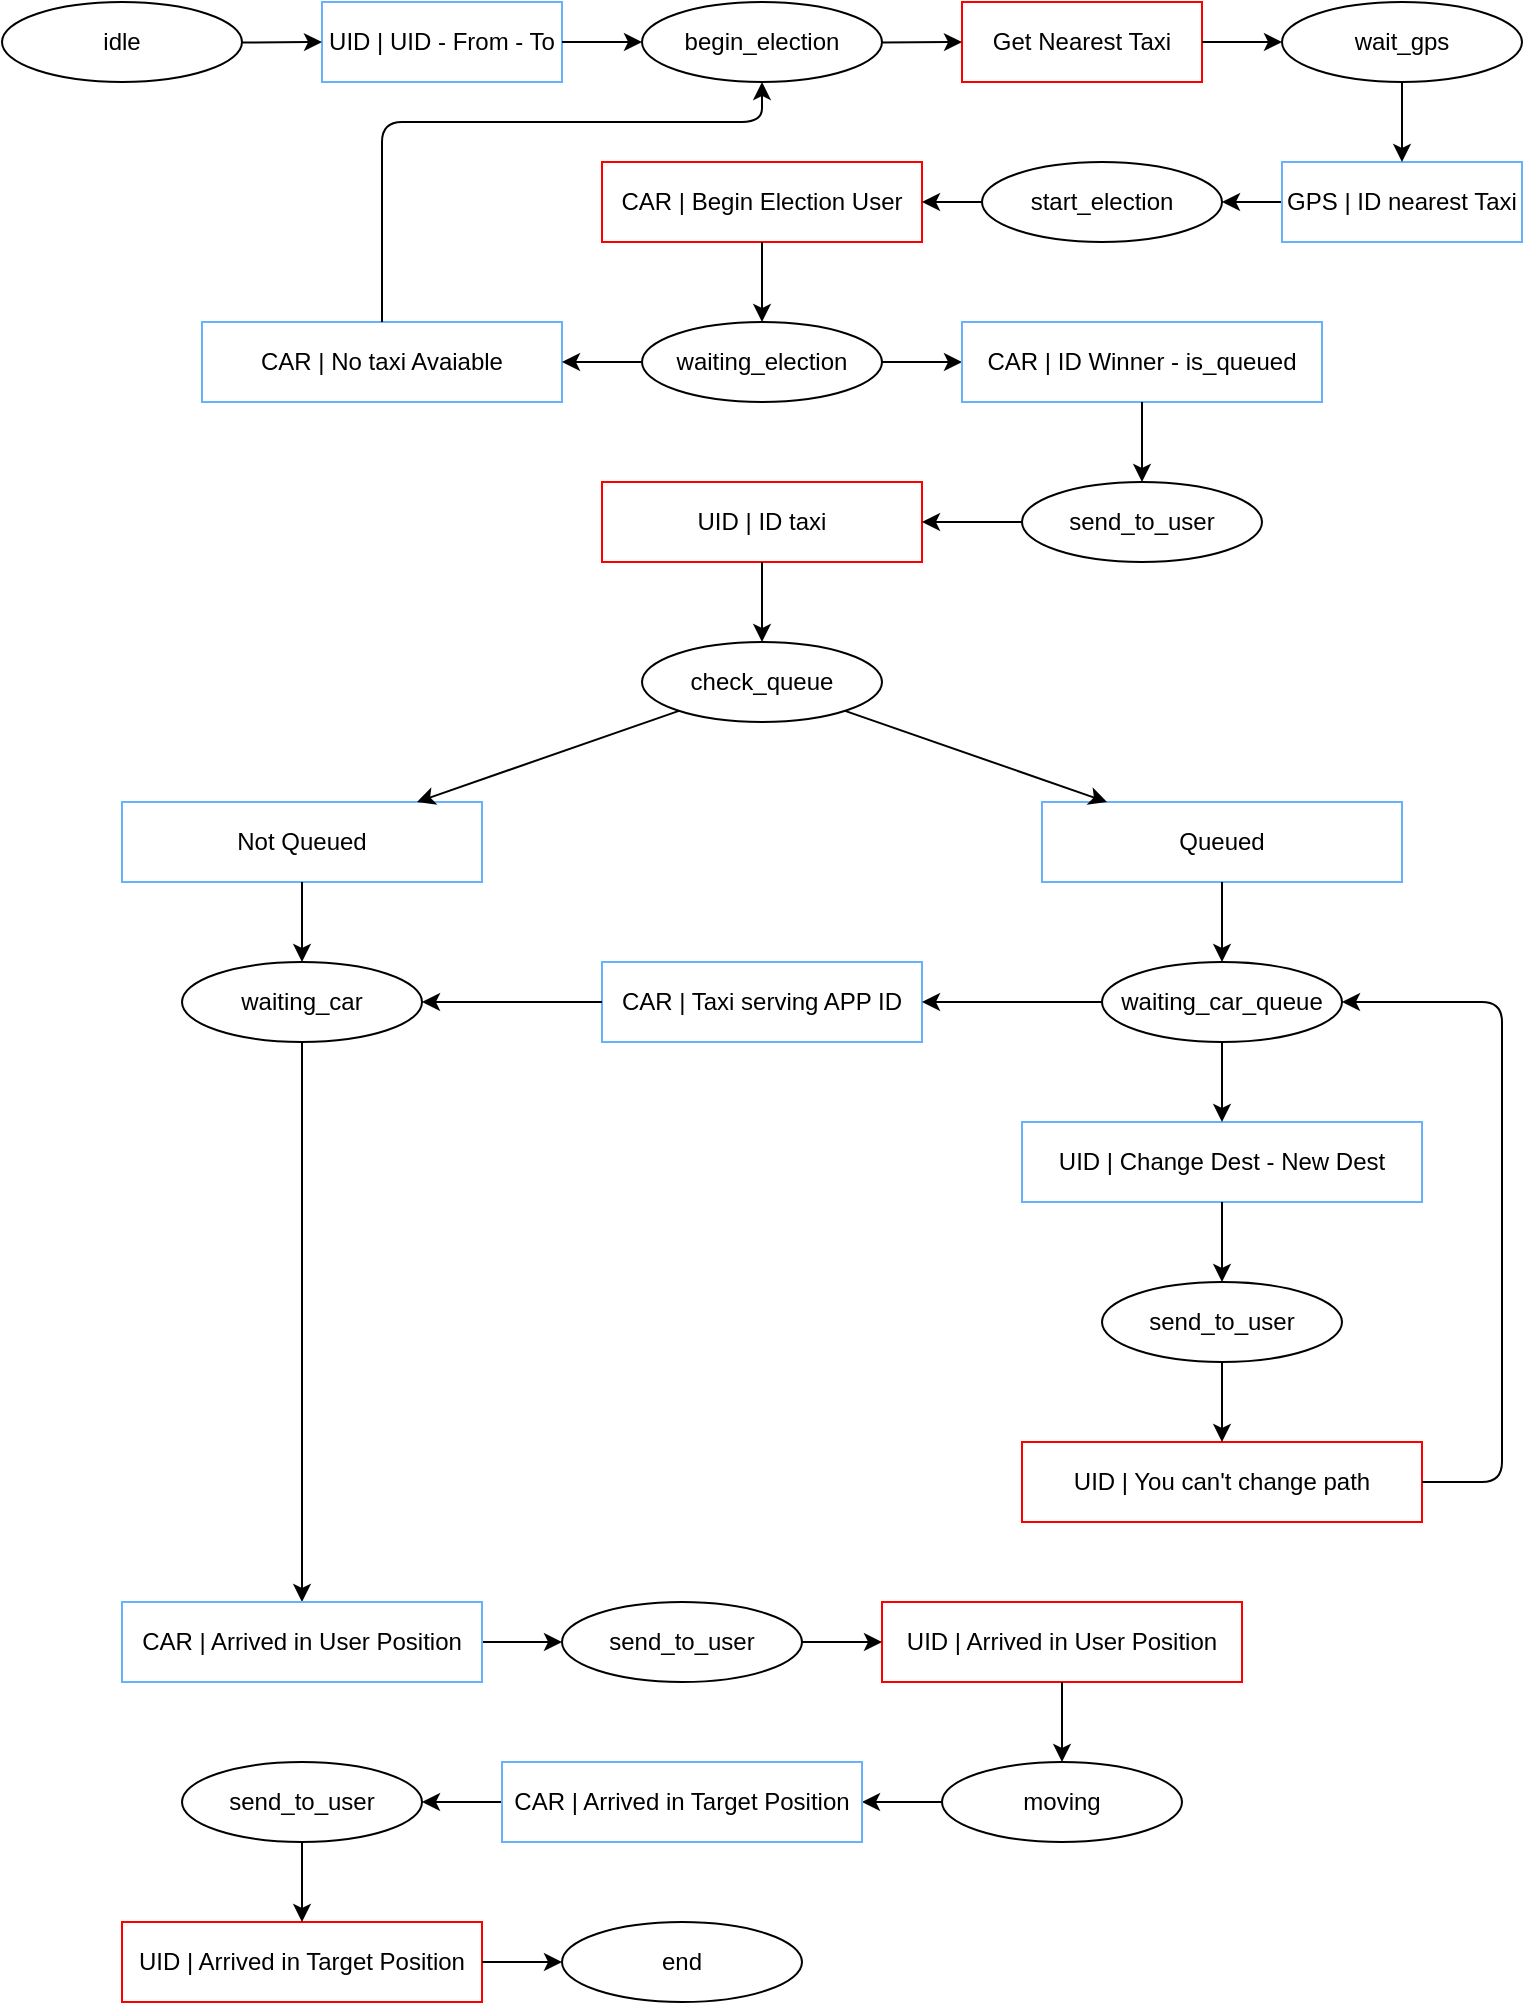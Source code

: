 <mxfile version="12.9.3" type="device"><diagram id="2KtADBZfoqObWszH4wZi" name="Page-1"><mxGraphModel dx="1086" dy="806" grid="1" gridSize="10" guides="1" tooltips="1" connect="1" arrows="1" fold="1" page="1" pageScale="1" pageWidth="827" pageHeight="1169" math="0" shadow="0"><root><mxCell id="0"/><mxCell id="1" parent="0"/><mxCell id="RQ1kDS7XPhQgV5CBLz9J-1" value="idle" style="ellipse;whiteSpace=wrap;html=1;" parent="1" vertex="1"><mxGeometry x="40" y="40" width="120" height="40" as="geometry"/></mxCell><mxCell id="RQ1kDS7XPhQgV5CBLz9J-2" value="UID | UID - From - To" style="rounded=0;whiteSpace=wrap;html=1;strokeColor=#66B2FF;" parent="1" vertex="1"><mxGeometry x="200" y="40" width="120" height="40" as="geometry"/></mxCell><mxCell id="RQ1kDS7XPhQgV5CBLz9J-3" value="begin_election" style="ellipse;whiteSpace=wrap;html=1;" parent="1" vertex="1"><mxGeometry x="360" y="40" width="120" height="40" as="geometry"/></mxCell><mxCell id="RQ1kDS7XPhQgV5CBLz9J-60" value="waiting_car" style="ellipse;whiteSpace=wrap;html=1;" parent="1" vertex="1"><mxGeometry x="130" y="520" width="120" height="40" as="geometry"/></mxCell><mxCell id="RQ1kDS7XPhQgV5CBLz9J-66" value="waiting_car_queue" style="ellipse;whiteSpace=wrap;html=1;" parent="1" vertex="1"><mxGeometry x="590" y="520" width="120" height="40" as="geometry"/></mxCell><mxCell id="RQ1kDS7XPhQgV5CBLz9J-67" value="&lt;span style=&quot;text-align: left ; white-space: nowrap&quot;&gt;CAR | Taxi serving APP ID&lt;/span&gt;" style="rounded=0;whiteSpace=wrap;html=1;strokeColor=#66B2FF;fillColor=none;" parent="1" vertex="1"><mxGeometry x="340" y="520" width="160" height="40" as="geometry"/></mxCell><mxCell id="RQ1kDS7XPhQgV5CBLz9J-93" value="&lt;span style=&quot;white-space: normal&quot;&gt;CAR | Begin Election User&lt;/span&gt;" style="rounded=0;whiteSpace=wrap;html=1;strokeColor=#FF0000;" parent="1" vertex="1"><mxGeometry x="340" y="120" width="160" height="40" as="geometry"/></mxCell><mxCell id="RQ1kDS7XPhQgV5CBLz9J-94" value="Get Nearest Taxi" style="rounded=0;whiteSpace=wrap;html=1;strokeColor=#FF0000;" parent="1" vertex="1"><mxGeometry x="520" y="40" width="120" height="40" as="geometry"/></mxCell><mxCell id="RQ1kDS7XPhQgV5CBLz9J-95" value="" style="endArrow=classic;html=1;" parent="1" source="RQ1kDS7XPhQgV5CBLz9J-3" target="RQ1kDS7XPhQgV5CBLz9J-94" edge="1"><mxGeometry width="50" height="50" relative="1" as="geometry"><mxPoint x="419" y="380" as="sourcePoint"/><mxPoint x="469" y="330" as="targetPoint"/></mxGeometry></mxCell><mxCell id="RQ1kDS7XPhQgV5CBLz9J-97" value="" style="endArrow=classic;html=1;" parent="1" source="RQ1kDS7XPhQgV5CBLz9J-104" target="RQ1kDS7XPhQgV5CBLz9J-98" edge="1"><mxGeometry width="50" height="50" relative="1" as="geometry"><mxPoint x="250" y="390" as="sourcePoint"/><mxPoint x="300" y="340" as="targetPoint"/></mxGeometry></mxCell><mxCell id="RQ1kDS7XPhQgV5CBLz9J-98" value="start_election" style="ellipse;whiteSpace=wrap;html=1;" parent="1" vertex="1"><mxGeometry x="530" y="120" width="120" height="40" as="geometry"/></mxCell><mxCell id="RQ1kDS7XPhQgV5CBLz9J-99" value="" style="endArrow=classic;html=1;" parent="1" source="RQ1kDS7XPhQgV5CBLz9J-98" target="RQ1kDS7XPhQgV5CBLz9J-93" edge="1"><mxGeometry width="50" height="50" relative="1" as="geometry"><mxPoint x="340" y="550" as="sourcePoint"/><mxPoint x="390" y="500" as="targetPoint"/></mxGeometry></mxCell><mxCell id="RQ1kDS7XPhQgV5CBLz9J-101" value="waiting_election" style="ellipse;whiteSpace=wrap;html=1;" parent="1" vertex="1"><mxGeometry x="360" y="200" width="120" height="40" as="geometry"/></mxCell><mxCell id="RQ1kDS7XPhQgV5CBLz9J-102" value="wait_gps" style="ellipse;whiteSpace=wrap;html=1;" parent="1" vertex="1"><mxGeometry x="680" y="40" width="120" height="40" as="geometry"/></mxCell><mxCell id="RQ1kDS7XPhQgV5CBLz9J-103" value="" style="endArrow=classic;html=1;" parent="1" source="RQ1kDS7XPhQgV5CBLz9J-94" target="RQ1kDS7XPhQgV5CBLz9J-102" edge="1"><mxGeometry width="50" height="50" relative="1" as="geometry"><mxPoint x="279" y="360.0" as="sourcePoint"/><mxPoint x="279" y="450" as="targetPoint"/></mxGeometry></mxCell><mxCell id="RQ1kDS7XPhQgV5CBLz9J-104" value="GPS | ID nearest Taxi" style="rounded=0;whiteSpace=wrap;html=1;strokeColor=#66B2FF;" parent="1" vertex="1"><mxGeometry x="680" y="120" width="120" height="40" as="geometry"/></mxCell><mxCell id="RQ1kDS7XPhQgV5CBLz9J-105" value="" style="endArrow=classic;html=1;" parent="1" source="RQ1kDS7XPhQgV5CBLz9J-102" target="RQ1kDS7XPhQgV5CBLz9J-104" edge="1"><mxGeometry width="50" height="50" relative="1" as="geometry"><mxPoint x="279" y="435" as="sourcePoint"/><mxPoint x="279" y="610" as="targetPoint"/></mxGeometry></mxCell><mxCell id="RQ1kDS7XPhQgV5CBLz9J-106" value="" style="endArrow=classic;html=1;" parent="1" source="RQ1kDS7XPhQgV5CBLz9J-1" target="RQ1kDS7XPhQgV5CBLz9J-2" edge="1"><mxGeometry width="50" height="50" relative="1" as="geometry"><mxPoint x="689" y="130" as="sourcePoint"/><mxPoint x="739" y="80" as="targetPoint"/></mxGeometry></mxCell><mxCell id="RQ1kDS7XPhQgV5CBLz9J-111" value="CAR | No taxi Avaiable" style="rounded=0;whiteSpace=wrap;html=1;strokeColor=#66B2FF;" parent="1" vertex="1"><mxGeometry x="140" y="200" width="180" height="40" as="geometry"/></mxCell><mxCell id="RQ1kDS7XPhQgV5CBLz9J-112" value="Not Queued" style="rounded=0;whiteSpace=wrap;html=1;strokeColor=#66B2FF;" parent="1" vertex="1"><mxGeometry x="100" y="440" width="180" height="40" as="geometry"/></mxCell><mxCell id="RQ1kDS7XPhQgV5CBLz9J-113" value="Queued" style="rounded=0;whiteSpace=wrap;html=1;strokeColor=#66B2FF;" parent="1" vertex="1"><mxGeometry x="560" y="440" width="180" height="40" as="geometry"/></mxCell><mxCell id="RQ1kDS7XPhQgV5CBLz9J-115" value="" style="endArrow=classic;html=1;" parent="1" source="RQ1kDS7XPhQgV5CBLz9J-101" target="QwRqW-eCKuW_x68E6faK-6" edge="1"><mxGeometry width="50" height="50" relative="1" as="geometry"><mxPoint x="397" y="350" as="sourcePoint"/><mxPoint x="620" y="700" as="targetPoint"/></mxGeometry></mxCell><mxCell id="RQ1kDS7XPhQgV5CBLz9J-117" value="" style="endArrow=classic;html=1;entryX=0.5;entryY=0;entryDx=0;entryDy=0;" parent="1" source="RQ1kDS7XPhQgV5CBLz9J-112" target="RQ1kDS7XPhQgV5CBLz9J-60" edge="1"><mxGeometry width="50" height="50" relative="1" as="geometry"><mxPoint x="500" y="1120" as="sourcePoint"/><mxPoint x="550" y="1070" as="targetPoint"/></mxGeometry></mxCell><mxCell id="RQ1kDS7XPhQgV5CBLz9J-118" value="" style="endArrow=classic;html=1;" parent="1" source="RQ1kDS7XPhQgV5CBLz9J-113" target="RQ1kDS7XPhQgV5CBLz9J-66" edge="1"><mxGeometry width="50" height="50" relative="1" as="geometry"><mxPoint x="590" y="1150" as="sourcePoint"/><mxPoint x="640" y="1100" as="targetPoint"/></mxGeometry></mxCell><mxCell id="RQ1kDS7XPhQgV5CBLz9J-119" value="" style="endArrow=classic;html=1;" parent="1" source="RQ1kDS7XPhQgV5CBLz9J-101" target="RQ1kDS7XPhQgV5CBLz9J-111" edge="1"><mxGeometry width="50" height="50" relative="1" as="geometry"><mxPoint x="130" y="790" as="sourcePoint"/><mxPoint x="180" y="740" as="targetPoint"/></mxGeometry></mxCell><mxCell id="RQ1kDS7XPhQgV5CBLz9J-120" value="" style="endArrow=classic;html=1;" parent="1" source="RQ1kDS7XPhQgV5CBLz9J-66" target="RQ1kDS7XPhQgV5CBLz9J-67" edge="1"><mxGeometry width="50" height="50" relative="1" as="geometry"><mxPoint x="430" y="1260" as="sourcePoint"/><mxPoint x="480" y="1210" as="targetPoint"/></mxGeometry></mxCell><mxCell id="RQ1kDS7XPhQgV5CBLz9J-121" value="" style="endArrow=classic;html=1;" parent="1" source="RQ1kDS7XPhQgV5CBLz9J-67" target="RQ1kDS7XPhQgV5CBLz9J-60" edge="1"><mxGeometry width="50" height="50" relative="1" as="geometry"><mxPoint x="450" y="1300" as="sourcePoint"/><mxPoint x="500" y="1250" as="targetPoint"/></mxGeometry></mxCell><mxCell id="RQ1kDS7XPhQgV5CBLz9J-122" value="UID | Change Dest - New Dest" style="rounded=0;whiteSpace=wrap;html=1;strokeColor=#66B2FF;fillColor=none;" parent="1" vertex="1"><mxGeometry x="550" y="600" width="200" height="40" as="geometry"/></mxCell><mxCell id="RQ1kDS7XPhQgV5CBLz9J-123" value="" style="endArrow=classic;html=1;" parent="1" source="RQ1kDS7XPhQgV5CBLz9J-66" target="RQ1kDS7XPhQgV5CBLz9J-122" edge="1"><mxGeometry width="50" height="50" relative="1" as="geometry"><mxPoint x="940" y="1260" as="sourcePoint"/><mxPoint x="990" y="1210" as="targetPoint"/></mxGeometry></mxCell><mxCell id="RQ1kDS7XPhQgV5CBLz9J-124" value="send_to_user" style="ellipse;whiteSpace=wrap;html=1;" parent="1" vertex="1"><mxGeometry x="590" y="680" width="120" height="40" as="geometry"/></mxCell><mxCell id="RQ1kDS7XPhQgV5CBLz9J-125" value="UID | You can't change path" style="rounded=0;whiteSpace=wrap;html=1;strokeColor=#FF0000;fillColor=none;" parent="1" vertex="1"><mxGeometry x="550" y="760" width="200" height="40" as="geometry"/></mxCell><mxCell id="RQ1kDS7XPhQgV5CBLz9J-126" value="" style="endArrow=classic;html=1;" parent="1" source="RQ1kDS7XPhQgV5CBLz9J-122" target="RQ1kDS7XPhQgV5CBLz9J-124" edge="1"><mxGeometry width="50" height="50" relative="1" as="geometry"><mxPoint x="960" y="1310" as="sourcePoint"/><mxPoint x="1010" y="1260" as="targetPoint"/></mxGeometry></mxCell><mxCell id="RQ1kDS7XPhQgV5CBLz9J-127" value="" style="endArrow=classic;html=1;" parent="1" source="RQ1kDS7XPhQgV5CBLz9J-125" target="RQ1kDS7XPhQgV5CBLz9J-66" edge="1"><mxGeometry width="50" height="50" relative="1" as="geometry"><mxPoint x="960" y="1300" as="sourcePoint"/><mxPoint x="1010" y="1250" as="targetPoint"/><Array as="points"><mxPoint x="790" y="780"/><mxPoint x="790" y="540"/></Array></mxGeometry></mxCell><mxCell id="RQ1kDS7XPhQgV5CBLz9J-128" value="" style="endArrow=classic;html=1;" parent="1" source="RQ1kDS7XPhQgV5CBLz9J-124" target="RQ1kDS7XPhQgV5CBLz9J-125" edge="1"><mxGeometry width="50" height="50" relative="1" as="geometry"><mxPoint x="950" y="980" as="sourcePoint"/><mxPoint x="1000" y="930" as="targetPoint"/></mxGeometry></mxCell><mxCell id="RQ1kDS7XPhQgV5CBLz9J-132" value="moving" style="ellipse;whiteSpace=wrap;html=1;strokeColor=#000000;fillColor=#ffffff;" parent="1" vertex="1"><mxGeometry x="510" y="920" width="120" height="40" as="geometry"/></mxCell><mxCell id="RQ1kDS7XPhQgV5CBLz9J-133" value="" style="endArrow=classic;html=1;" parent="1" source="RQ1kDS7XPhQgV5CBLz9J-135" target="RQ1kDS7XPhQgV5CBLz9J-140" edge="1"><mxGeometry width="50" height="50" relative="1" as="geometry"><mxPoint x="651" y="1555" as="sourcePoint"/><mxPoint x="701" y="1505" as="targetPoint"/></mxGeometry></mxCell><mxCell id="RQ1kDS7XPhQgV5CBLz9J-134" value="" style="endArrow=classic;html=1;" parent="1" source="RQ1kDS7XPhQgV5CBLz9J-60" target="RQ1kDS7XPhQgV5CBLz9J-135" edge="1"><mxGeometry width="50" height="50" relative="1" as="geometry"><mxPoint x="440" y="1125" as="sourcePoint"/><mxPoint x="541" y="1575" as="targetPoint"/></mxGeometry></mxCell><mxCell id="RQ1kDS7XPhQgV5CBLz9J-135" value="CAR | Arrived in User Position" style="rounded=0;whiteSpace=wrap;html=1;strokeColor=#66B2FF;fillColor=none;" parent="1" vertex="1"><mxGeometry x="100" y="840" width="180" height="40" as="geometry"/></mxCell><mxCell id="RQ1kDS7XPhQgV5CBLz9J-140" value="send_to_user" style="ellipse;whiteSpace=wrap;html=1;" parent="1" vertex="1"><mxGeometry x="320" y="840" width="120" height="40" as="geometry"/></mxCell><mxCell id="RQ1kDS7XPhQgV5CBLz9J-141" value="UID | Arrived in User Position" style="rounded=0;whiteSpace=wrap;html=1;strokeColor=#FF0000;fillColor=none;" parent="1" vertex="1"><mxGeometry x="480" y="840" width="180" height="40" as="geometry"/></mxCell><mxCell id="RQ1kDS7XPhQgV5CBLz9J-142" value="" style="endArrow=classic;html=1;" parent="1" source="RQ1kDS7XPhQgV5CBLz9J-140" target="RQ1kDS7XPhQgV5CBLz9J-141" edge="1"><mxGeometry width="50" height="50" relative="1" as="geometry"><mxPoint x="346.5" y="1115" as="sourcePoint"/><mxPoint x="396.5" y="1065" as="targetPoint"/></mxGeometry></mxCell><mxCell id="RQ1kDS7XPhQgV5CBLz9J-144" value="" style="endArrow=classic;html=1;" parent="1" source="RQ1kDS7XPhQgV5CBLz9J-141" target="RQ1kDS7XPhQgV5CBLz9J-132" edge="1"><mxGeometry width="50" height="50" relative="1" as="geometry"><mxPoint x="700" y="1355" as="sourcePoint"/><mxPoint x="750" y="1305" as="targetPoint"/></mxGeometry></mxCell><mxCell id="RQ1kDS7XPhQgV5CBLz9J-145" value="end" style="ellipse;whiteSpace=wrap;html=1;strokeColor=#000000;fillColor=#ffffff;" parent="1" vertex="1"><mxGeometry x="320" y="1000" width="120" height="40" as="geometry"/></mxCell><mxCell id="RQ1kDS7XPhQgV5CBLz9J-146" value="" style="endArrow=classic;html=1;" parent="1" source="RQ1kDS7XPhQgV5CBLz9J-148" target="RQ1kDS7XPhQgV5CBLz9J-149" edge="1"><mxGeometry width="50" height="50" relative="1" as="geometry"><mxPoint x="553" y="1755" as="sourcePoint"/><mxPoint x="603" y="1705" as="targetPoint"/></mxGeometry></mxCell><mxCell id="RQ1kDS7XPhQgV5CBLz9J-147" value="" style="endArrow=classic;html=1;" parent="1" source="RQ1kDS7XPhQgV5CBLz9J-132" target="RQ1kDS7XPhQgV5CBLz9J-148" edge="1"><mxGeometry width="50" height="50" relative="1" as="geometry"><mxPoint x="336" y="1205" as="sourcePoint"/><mxPoint x="443" y="1775" as="targetPoint"/></mxGeometry></mxCell><mxCell id="RQ1kDS7XPhQgV5CBLz9J-148" value="CAR | Arrived in Target Position" style="rounded=0;whiteSpace=wrap;html=1;strokeColor=#66B2FF;fillColor=none;" parent="1" vertex="1"><mxGeometry x="290" y="920" width="180" height="40" as="geometry"/></mxCell><mxCell id="RQ1kDS7XPhQgV5CBLz9J-149" value="send_to_user" style="ellipse;whiteSpace=wrap;html=1;" parent="1" vertex="1"><mxGeometry x="130" y="920" width="120" height="40" as="geometry"/></mxCell><mxCell id="RQ1kDS7XPhQgV5CBLz9J-150" value="UID | Arrived in Target Position" style="rounded=0;whiteSpace=wrap;html=1;strokeColor=#FF0000;fillColor=none;" parent="1" vertex="1"><mxGeometry x="100" y="1000" width="180" height="40" as="geometry"/></mxCell><mxCell id="RQ1kDS7XPhQgV5CBLz9J-151" value="" style="endArrow=classic;html=1;" parent="1" source="RQ1kDS7XPhQgV5CBLz9J-149" target="RQ1kDS7XPhQgV5CBLz9J-150" edge="1"><mxGeometry width="50" height="50" relative="1" as="geometry"><mxPoint x="248.5" y="1315" as="sourcePoint"/><mxPoint x="298.5" y="1265" as="targetPoint"/></mxGeometry></mxCell><mxCell id="RQ1kDS7XPhQgV5CBLz9J-152" value="" style="endArrow=classic;html=1;" parent="1" source="RQ1kDS7XPhQgV5CBLz9J-150" target="RQ1kDS7XPhQgV5CBLz9J-145" edge="1"><mxGeometry width="50" height="50" relative="1" as="geometry"><mxPoint x="602" y="1555" as="sourcePoint"/><mxPoint x="652" y="1505" as="targetPoint"/></mxGeometry></mxCell><mxCell id="3GlWOjgk_1MEvssMiYg2-3" value="" style="endArrow=classic;html=1;" parent="1" source="RQ1kDS7XPhQgV5CBLz9J-2" target="RQ1kDS7XPhQgV5CBLz9J-3" edge="1"><mxGeometry width="50" height="50" relative="1" as="geometry"><mxPoint x="250" y="200" as="sourcePoint"/><mxPoint x="300" y="150" as="targetPoint"/></mxGeometry></mxCell><mxCell id="3GlWOjgk_1MEvssMiYg2-4" value="" style="endArrow=classic;html=1;" parent="1" source="RQ1kDS7XPhQgV5CBLz9J-111" target="RQ1kDS7XPhQgV5CBLz9J-3" edge="1"><mxGeometry width="50" height="50" relative="1" as="geometry"><mxPoint x="220" y="310" as="sourcePoint"/><mxPoint x="270" y="260" as="targetPoint"/><Array as="points"><mxPoint x="230" y="100"/><mxPoint x="420" y="100"/></Array></mxGeometry></mxCell><mxCell id="3GlWOjgk_1MEvssMiYg2-5" value="" style="endArrow=classic;html=1;" parent="1" source="RQ1kDS7XPhQgV5CBLz9J-93" target="RQ1kDS7XPhQgV5CBLz9J-101" edge="1"><mxGeometry width="50" height="50" relative="1" as="geometry"><mxPoint x="590" y="330" as="sourcePoint"/><mxPoint x="640" y="280" as="targetPoint"/></mxGeometry></mxCell><mxCell id="QwRqW-eCKuW_x68E6faK-1" value="send_to_user" style="ellipse;whiteSpace=wrap;html=1;" vertex="1" parent="1"><mxGeometry x="550" y="280" width="120" height="40" as="geometry"/></mxCell><mxCell id="QwRqW-eCKuW_x68E6faK-2" value="UID | ID taxi" style="rounded=0;whiteSpace=wrap;html=1;strokeColor=#FF0000;fillColor=none;" vertex="1" parent="1"><mxGeometry x="340" y="280" width="160" height="40" as="geometry"/></mxCell><mxCell id="QwRqW-eCKuW_x68E6faK-3" value="" style="endArrow=classic;html=1;" edge="1" parent="1" source="QwRqW-eCKuW_x68E6faK-1" target="QwRqW-eCKuW_x68E6faK-2"><mxGeometry width="50" height="50" relative="1" as="geometry"><mxPoint x="720" y="660" as="sourcePoint"/><mxPoint x="770" y="610" as="targetPoint"/></mxGeometry></mxCell><mxCell id="QwRqW-eCKuW_x68E6faK-6" value="CAR | ID Winner - is_queued" style="rounded=0;whiteSpace=wrap;html=1;strokeColor=#66B2FF;" vertex="1" parent="1"><mxGeometry x="520" y="200" width="180" height="40" as="geometry"/></mxCell><mxCell id="QwRqW-eCKuW_x68E6faK-7" value="" style="endArrow=classic;html=1;" edge="1" parent="1" source="QwRqW-eCKuW_x68E6faK-6" target="QwRqW-eCKuW_x68E6faK-1"><mxGeometry width="50" height="50" relative="1" as="geometry"><mxPoint x="640" y="400" as="sourcePoint"/><mxPoint x="690" y="350" as="targetPoint"/></mxGeometry></mxCell><mxCell id="QwRqW-eCKuW_x68E6faK-8" value="check_queue" style="ellipse;whiteSpace=wrap;html=1;" vertex="1" parent="1"><mxGeometry x="360" y="360" width="120" height="40" as="geometry"/></mxCell><mxCell id="QwRqW-eCKuW_x68E6faK-9" value="" style="endArrow=classic;html=1;" edge="1" parent="1" source="QwRqW-eCKuW_x68E6faK-2" target="QwRqW-eCKuW_x68E6faK-8"><mxGeometry width="50" height="50" relative="1" as="geometry"><mxPoint x="600" y="410" as="sourcePoint"/><mxPoint x="650" y="360" as="targetPoint"/></mxGeometry></mxCell><mxCell id="QwRqW-eCKuW_x68E6faK-10" value="" style="endArrow=classic;html=1;" edge="1" parent="1" source="QwRqW-eCKuW_x68E6faK-8" target="RQ1kDS7XPhQgV5CBLz9J-112"><mxGeometry width="50" height="50" relative="1" as="geometry"><mxPoint x="280" y="500" as="sourcePoint"/><mxPoint x="330" y="450" as="targetPoint"/></mxGeometry></mxCell><mxCell id="QwRqW-eCKuW_x68E6faK-11" value="" style="endArrow=classic;html=1;" edge="1" parent="1" source="QwRqW-eCKuW_x68E6faK-8" target="RQ1kDS7XPhQgV5CBLz9J-113"><mxGeometry width="50" height="50" relative="1" as="geometry"><mxPoint x="600" y="430" as="sourcePoint"/><mxPoint x="650" y="380" as="targetPoint"/></mxGeometry></mxCell></root></mxGraphModel></diagram></mxfile>